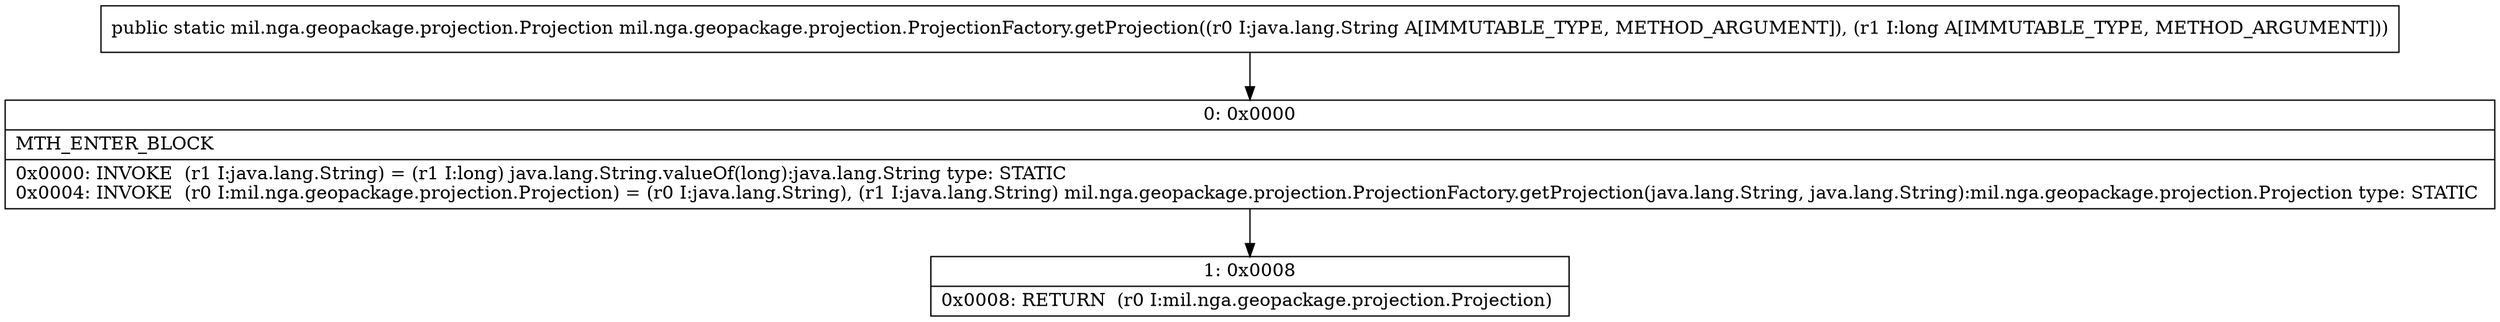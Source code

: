 digraph "CFG formil.nga.geopackage.projection.ProjectionFactory.getProjection(Ljava\/lang\/String;J)Lmil\/nga\/geopackage\/projection\/Projection;" {
Node_0 [shape=record,label="{0\:\ 0x0000|MTH_ENTER_BLOCK\l|0x0000: INVOKE  (r1 I:java.lang.String) = (r1 I:long) java.lang.String.valueOf(long):java.lang.String type: STATIC \l0x0004: INVOKE  (r0 I:mil.nga.geopackage.projection.Projection) = (r0 I:java.lang.String), (r1 I:java.lang.String) mil.nga.geopackage.projection.ProjectionFactory.getProjection(java.lang.String, java.lang.String):mil.nga.geopackage.projection.Projection type: STATIC \l}"];
Node_1 [shape=record,label="{1\:\ 0x0008|0x0008: RETURN  (r0 I:mil.nga.geopackage.projection.Projection) \l}"];
MethodNode[shape=record,label="{public static mil.nga.geopackage.projection.Projection mil.nga.geopackage.projection.ProjectionFactory.getProjection((r0 I:java.lang.String A[IMMUTABLE_TYPE, METHOD_ARGUMENT]), (r1 I:long A[IMMUTABLE_TYPE, METHOD_ARGUMENT])) }"];
MethodNode -> Node_0;
Node_0 -> Node_1;
}

